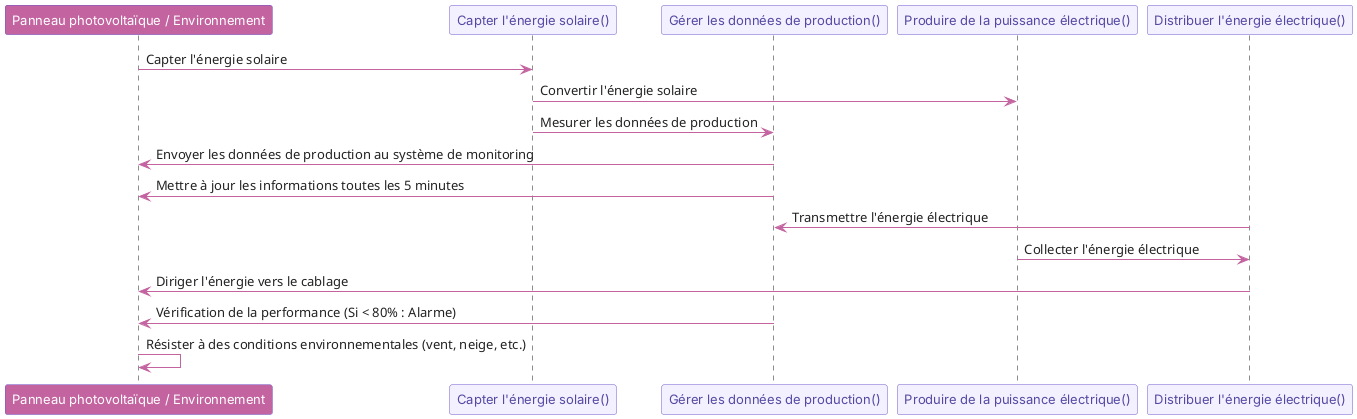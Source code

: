 @startuml

skinparam component {
  FontSize 13
  FontName Inter
  ArrowColor #C363A0
  ArrowFontColor #222
}

skinparam actor {
  FontSize 13
  FontName Inter
  FontColor #C363A0
  BackgroundColor #F0EEFF/C363A0
}

skinparam participant {
  FontSize 13
  FontName Inter
  FontColor #5448a2
  BorderColor #7359CC
  BackgroundColor #F3F1FF
  ArrowColor #C363A0
  ArrowFontColor #222
}


participant "<color:#white>Panneau photovoltaïque / Environnement" as pp  #C363A0/C363A0
participant "Capter l'énergie solaire()" as cc
participant "Gérer les données de production()" as dd
participant "Produire de la puissance électrique()" as ppe
participant "Distribuer l'énergie électrique()" as dee

pp -> cc : Capter l'énergie solaire
cc -> ppe : Convertir l'énergie solaire 
cc ->dd: Mesurer les données de production
dd -> pp : Envoyer les données de production au système de monitoring
dd -> pp : Mettre à jour les informations toutes les 5 minutes
dee -> dd : Transmettre l'énergie électrique
ppe -> dee : Collecter l'énergie électrique
dee -> pp : Diriger l'énergie vers le cablage
dd -> pp : Vérification de la performance (Si < 80% : Alarme)
pp -> pp : Résister à des conditions environnementales (vent, neige, etc.)


@enduml
